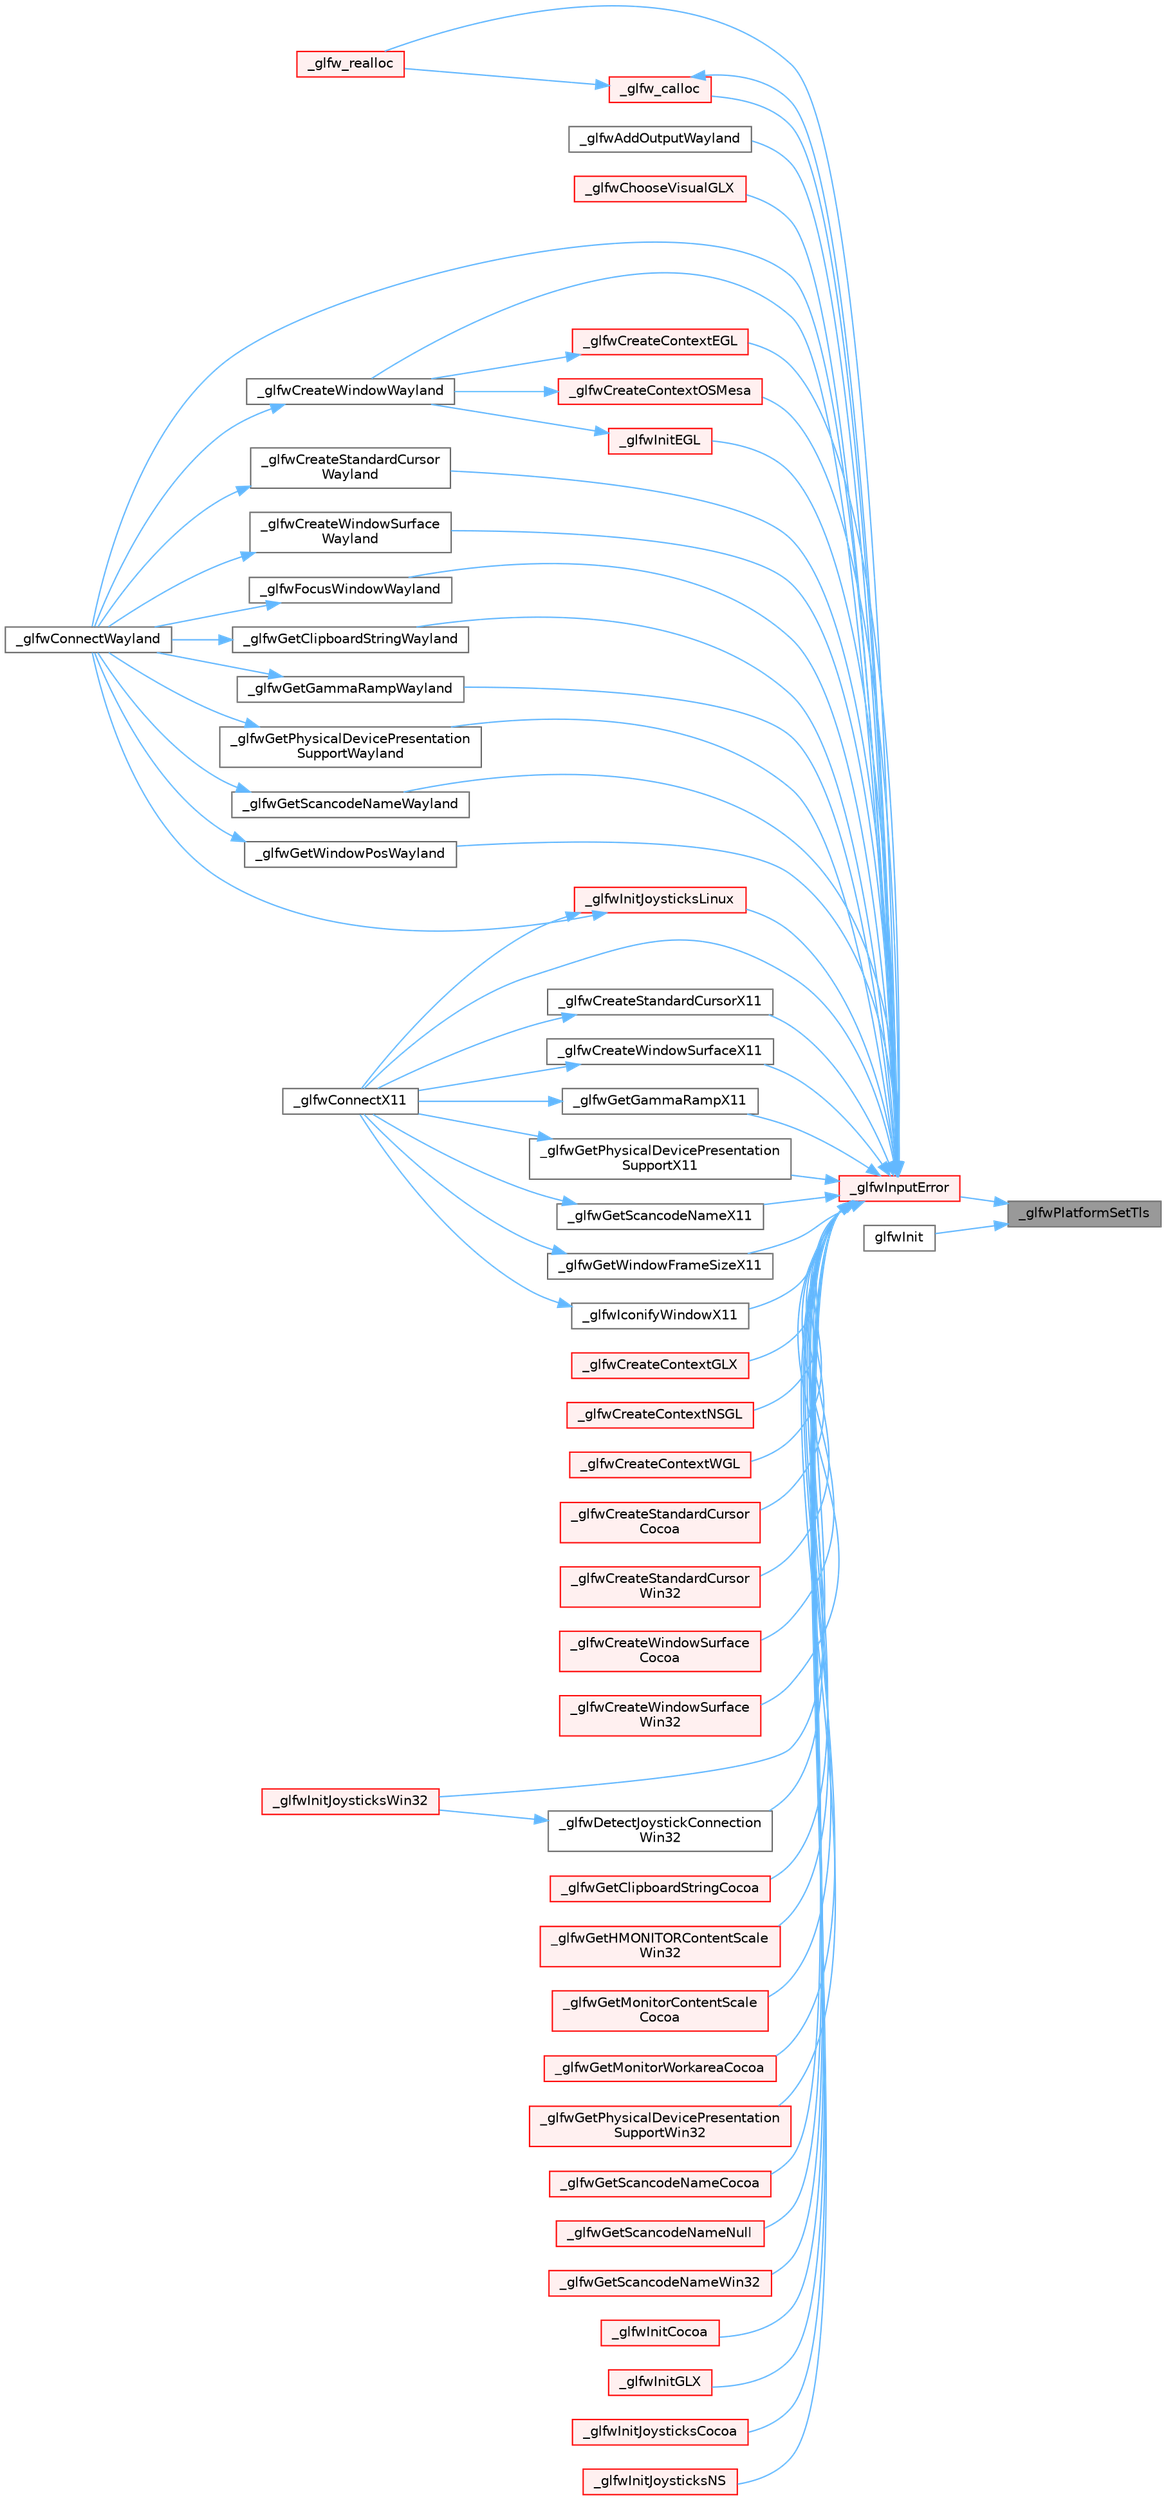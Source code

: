 digraph "_glfwPlatformSetTls"
{
 // LATEX_PDF_SIZE
  bgcolor="transparent";
  edge [fontname=Helvetica,fontsize=10,labelfontname=Helvetica,labelfontsize=10];
  node [fontname=Helvetica,fontsize=10,shape=box,height=0.2,width=0.4];
  rankdir="RL";
  Node1 [id="Node000001",label="_glfwPlatformSetTls",height=0.2,width=0.4,color="gray40", fillcolor="grey60", style="filled", fontcolor="black",tooltip=" "];
  Node1 -> Node2 [id="edge147_Node000001_Node000002",dir="back",color="steelblue1",style="solid",tooltip=" "];
  Node2 [id="Node000002",label="_glfwInputError",height=0.2,width=0.4,color="red", fillcolor="#FFF0F0", style="filled",URL="$_classes_2lib_2external_2glfw_2src_2init_8c.html#a3287b282ec57a4a89127ae51f49f10f5",tooltip=" "];
  Node2 -> Node3 [id="edge148_Node000002_Node000003",dir="back",color="steelblue1",style="solid",tooltip=" "];
  Node3 [id="Node000003",label="_glfw_calloc",height=0.2,width=0.4,color="red", fillcolor="#FFF0F0", style="filled",URL="$_classes_2lib_2external_2glfw_2src_2init_8c.html#a88a6e01ef5c1245a6d2a5e62b02e5678",tooltip=" "];
  Node3 -> Node4 [id="edge149_Node000003_Node000004",dir="back",color="steelblue1",style="solid",tooltip=" "];
  Node4 [id="Node000004",label="_glfw_realloc",height=0.2,width=0.4,color="red", fillcolor="#FFF0F0", style="filled",URL="$_classes_2lib_2external_2glfw_2src_2init_8c.html#a7ee3244d243d5778c712c1b3c98f8bc3",tooltip=" "];
  Node3 -> Node2 [id="edge150_Node000003_Node000002",dir="back",color="steelblue1",style="solid",tooltip=" "];
  Node2 -> Node4 [id="edge151_Node000002_Node000004",dir="back",color="steelblue1",style="solid",tooltip=" "];
  Node2 -> Node54 [id="edge152_Node000002_Node000054",dir="back",color="steelblue1",style="solid",tooltip=" "];
  Node54 [id="Node000054",label="_glfwAddOutputWayland",height=0.2,width=0.4,color="grey40", fillcolor="white", style="filled",URL="$_classes_2lib_2external_2glfw_2src_2wl__monitor_8c.html#a4061b6ec759c796455591e25a0de8c4b",tooltip=" "];
  Node2 -> Node76 [id="edge153_Node000002_Node000076",dir="back",color="steelblue1",style="solid",tooltip=" "];
  Node76 [id="Node000076",label="_glfwChooseVisualGLX",height=0.2,width=0.4,color="red", fillcolor="#FFF0F0", style="filled",URL="$_classes_2lib_2external_2glfw_2src_2glx__context_8c.html#a376899b42c1584c2ff98b70b12fae801",tooltip=" "];
  Node2 -> Node38 [id="edge154_Node000002_Node000038",dir="back",color="steelblue1",style="solid",tooltip=" "];
  Node38 [id="Node000038",label="_glfwConnectWayland",height=0.2,width=0.4,color="grey40", fillcolor="white", style="filled",URL="$_classes_2lib_2external_2glfw_2src_2wl__init_8c.html#aa808bd5a1ba23557d20738142c2066e7",tooltip=" "];
  Node2 -> Node22 [id="edge155_Node000002_Node000022",dir="back",color="steelblue1",style="solid",tooltip=" "];
  Node22 [id="Node000022",label="_glfwConnectX11",height=0.2,width=0.4,color="grey40", fillcolor="white", style="filled",URL="$_classes_2lib_2external_2glfw_2src_2x11__init_8c.html#a3ef34494ec1a6b49e24c3139b0bbdb56",tooltip=" "];
  Node2 -> Node79 [id="edge156_Node000002_Node000079",dir="back",color="steelblue1",style="solid",tooltip=" "];
  Node79 [id="Node000079",label="_glfwCreateContextEGL",height=0.2,width=0.4,color="red", fillcolor="#FFF0F0", style="filled",URL="$_classes_2lib_2external_2glfw_2src_2egl__context_8c.html#adfb1d7aa925810c45a2ef4efc268c2fe",tooltip=" "];
  Node79 -> Node82 [id="edge157_Node000079_Node000082",dir="back",color="steelblue1",style="solid",tooltip=" "];
  Node82 [id="Node000082",label="_glfwCreateWindowWayland",height=0.2,width=0.4,color="grey40", fillcolor="white", style="filled",URL="$lib_2external_2glfw_2src_2wl__window_8c.html#a927415ac08da464823db3cd2ee13a9ad",tooltip=" "];
  Node82 -> Node38 [id="edge158_Node000082_Node000038",dir="back",color="steelblue1",style="solid",tooltip=" "];
  Node2 -> Node85 [id="edge159_Node000002_Node000085",dir="back",color="steelblue1",style="solid",tooltip=" "];
  Node85 [id="Node000085",label="_glfwCreateContextGLX",height=0.2,width=0.4,color="red", fillcolor="#FFF0F0", style="filled",URL="$_classes_2lib_2external_2glfw_2src_2glx__context_8c.html#a1b7c2735d64353ce30240c27c15a149a",tooltip=" "];
  Node2 -> Node86 [id="edge160_Node000002_Node000086",dir="back",color="steelblue1",style="solid",tooltip=" "];
  Node86 [id="Node000086",label="_glfwCreateContextNSGL",height=0.2,width=0.4,color="red", fillcolor="#FFF0F0", style="filled",URL="$_old_2_classes_2lib_2raylib_2src_2external_2glfw_2src_2nsgl__context_8m.html#a4d57514fb92fa2439dfe429183aee6c6",tooltip=" "];
  Node2 -> Node87 [id="edge161_Node000002_Node000087",dir="back",color="steelblue1",style="solid",tooltip=" "];
  Node87 [id="Node000087",label="_glfwCreateContextOSMesa",height=0.2,width=0.4,color="red", fillcolor="#FFF0F0", style="filled",URL="$_old_2_classes_2lib_2raylib_2src_2external_2glfw_2src_2osmesa__context_8c.html#a59950232b3b545e1fa750f6bd7d46201",tooltip=" "];
  Node87 -> Node82 [id="edge162_Node000087_Node000082",dir="back",color="steelblue1",style="solid",tooltip=" "];
  Node2 -> Node88 [id="edge163_Node000002_Node000088",dir="back",color="steelblue1",style="solid",tooltip=" "];
  Node88 [id="Node000088",label="_glfwCreateContextWGL",height=0.2,width=0.4,color="red", fillcolor="#FFF0F0", style="filled",URL="$_classes_2lib_2external_2glfw_2src_2wgl__context_8c.html#a3a91c3b275d47f0fbe923cca11194502",tooltip=" "];
  Node2 -> Node90 [id="edge164_Node000002_Node000090",dir="back",color="steelblue1",style="solid",tooltip=" "];
  Node90 [id="Node000090",label="_glfwCreateStandardCursor\lCocoa",height=0.2,width=0.4,color="red", fillcolor="#FFF0F0", style="filled",URL="$lib_2external_2glfw_2src_2cocoa__window_8m.html#ab69a519bf04e3926133ac07c927c2e53",tooltip=" "];
  Node2 -> Node91 [id="edge165_Node000002_Node000091",dir="back",color="steelblue1",style="solid",tooltip=" "];
  Node91 [id="Node000091",label="_glfwCreateStandardCursor\lWayland",height=0.2,width=0.4,color="grey40", fillcolor="white", style="filled",URL="$lib_2external_2glfw_2src_2wl__window_8c.html#a41bb23ed531a3ea9ebe97973d2aedd63",tooltip=" "];
  Node91 -> Node38 [id="edge166_Node000091_Node000038",dir="back",color="steelblue1",style="solid",tooltip=" "];
  Node2 -> Node92 [id="edge167_Node000002_Node000092",dir="back",color="steelblue1",style="solid",tooltip=" "];
  Node92 [id="Node000092",label="_glfwCreateStandardCursor\lWin32",height=0.2,width=0.4,color="red", fillcolor="#FFF0F0", style="filled",URL="$lib_2external_2glfw_2src_2win32__window_8c.html#a9ed95aac8c2f6809f5400c8af402ffb7",tooltip=" "];
  Node2 -> Node93 [id="edge168_Node000002_Node000093",dir="back",color="steelblue1",style="solid",tooltip=" "];
  Node93 [id="Node000093",label="_glfwCreateStandardCursorX11",height=0.2,width=0.4,color="grey40", fillcolor="white", style="filled",URL="$lib_2external_2glfw_2src_2x11__window_8c.html#a8cbee1fb56cb85db3fb4b1396078ba68",tooltip=" "];
  Node93 -> Node22 [id="edge169_Node000093_Node000022",dir="back",color="steelblue1",style="solid",tooltip=" "];
  Node2 -> Node94 [id="edge170_Node000002_Node000094",dir="back",color="steelblue1",style="solid",tooltip=" "];
  Node94 [id="Node000094",label="_glfwCreateWindowSurface\lCocoa",height=0.2,width=0.4,color="red", fillcolor="#FFF0F0", style="filled",URL="$lib_2external_2glfw_2src_2cocoa__window_8m.html#a6e29d0331970e66436da6fa466b8d411",tooltip=" "];
  Node2 -> Node95 [id="edge171_Node000002_Node000095",dir="back",color="steelblue1",style="solid",tooltip=" "];
  Node95 [id="Node000095",label="_glfwCreateWindowSurface\lWayland",height=0.2,width=0.4,color="grey40", fillcolor="white", style="filled",URL="$lib_2external_2glfw_2src_2wl__window_8c.html#a88b24d7cb3bc64abfc826fd23cf17ad4",tooltip=" "];
  Node95 -> Node38 [id="edge172_Node000095_Node000038",dir="back",color="steelblue1",style="solid",tooltip=" "];
  Node2 -> Node96 [id="edge173_Node000002_Node000096",dir="back",color="steelblue1",style="solid",tooltip=" "];
  Node96 [id="Node000096",label="_glfwCreateWindowSurface\lWin32",height=0.2,width=0.4,color="red", fillcolor="#FFF0F0", style="filled",URL="$lib_2external_2glfw_2src_2win32__window_8c.html#ae332c39d7d375053b5c56d340fb8acd9",tooltip=" "];
  Node2 -> Node97 [id="edge174_Node000002_Node000097",dir="back",color="steelblue1",style="solid",tooltip=" "];
  Node97 [id="Node000097",label="_glfwCreateWindowSurfaceX11",height=0.2,width=0.4,color="grey40", fillcolor="white", style="filled",URL="$lib_2external_2glfw_2src_2x11__window_8c.html#a2990030f2d239a43e2b59b4498873233",tooltip=" "];
  Node97 -> Node22 [id="edge175_Node000097_Node000022",dir="back",color="steelblue1",style="solid",tooltip=" "];
  Node2 -> Node82 [id="edge176_Node000002_Node000082",dir="back",color="steelblue1",style="solid",tooltip=" "];
  Node2 -> Node51 [id="edge177_Node000002_Node000051",dir="back",color="steelblue1",style="solid",tooltip=" "];
  Node51 [id="Node000051",label="_glfwDetectJoystickConnection\lWin32",height=0.2,width=0.4,color="grey40", fillcolor="white", style="filled",URL="$_classes_2lib_2external_2glfw_2src_2win32__joystick_8c.html#a58cafa45ca625cc01aee93124c190b13",tooltip=" "];
  Node51 -> Node52 [id="edge178_Node000051_Node000052",dir="back",color="steelblue1",style="solid",tooltip=" "];
  Node52 [id="Node000052",label="_glfwInitJoysticksWin32",height=0.2,width=0.4,color="red", fillcolor="#FFF0F0", style="filled",URL="$_classes_2lib_2external_2glfw_2src_2win32__joystick_8c.html#a3e920595135793177be13d7ad39d20b7",tooltip=" "];
  Node2 -> Node98 [id="edge179_Node000002_Node000098",dir="back",color="steelblue1",style="solid",tooltip=" "];
  Node98 [id="Node000098",label="_glfwFocusWindowWayland",height=0.2,width=0.4,color="grey40", fillcolor="white", style="filled",URL="$lib_2external_2glfw_2src_2wl__window_8c.html#a29aeccafd183ea2e1f5bab9a44ad6122",tooltip=" "];
  Node98 -> Node38 [id="edge180_Node000098_Node000038",dir="back",color="steelblue1",style="solid",tooltip=" "];
  Node2 -> Node30 [id="edge181_Node000002_Node000030",dir="back",color="steelblue1",style="solid",tooltip=" "];
  Node30 [id="Node000030",label="_glfwGetClipboardStringCocoa",height=0.2,width=0.4,color="red", fillcolor="#FFF0F0", style="filled",URL="$lib_2external_2glfw_2src_2cocoa__window_8m.html#a4a740ca9c153b3ff9b1552bfb982571e",tooltip=" "];
  Node2 -> Node99 [id="edge182_Node000002_Node000099",dir="back",color="steelblue1",style="solid",tooltip=" "];
  Node99 [id="Node000099",label="_glfwGetClipboardStringWayland",height=0.2,width=0.4,color="grey40", fillcolor="white", style="filled",URL="$lib_2external_2glfw_2src_2wl__window_8c.html#a025154d864120cb477aab22f49006320",tooltip=" "];
  Node99 -> Node38 [id="edge183_Node000099_Node000038",dir="back",color="steelblue1",style="solid",tooltip=" "];
  Node2 -> Node100 [id="edge184_Node000002_Node000100",dir="back",color="steelblue1",style="solid",tooltip=" "];
  Node100 [id="Node000100",label="_glfwGetGammaRampWayland",height=0.2,width=0.4,color="grey40", fillcolor="white", style="filled",URL="$_classes_2lib_2external_2glfw_2src_2wl__monitor_8c.html#a70e276054b29b00bb118f4261643c428",tooltip=" "];
  Node100 -> Node38 [id="edge185_Node000100_Node000038",dir="back",color="steelblue1",style="solid",tooltip=" "];
  Node2 -> Node46 [id="edge186_Node000002_Node000046",dir="back",color="steelblue1",style="solid",tooltip=" "];
  Node46 [id="Node000046",label="_glfwGetGammaRampX11",height=0.2,width=0.4,color="grey40", fillcolor="white", style="filled",URL="$_classes_2lib_2external_2glfw_2src_2x11__monitor_8c.html#ad0cdfa6cb50ed204c90f2094cae885f0",tooltip=" "];
  Node46 -> Node22 [id="edge187_Node000046_Node000022",dir="back",color="steelblue1",style="solid",tooltip=" "];
  Node2 -> Node101 [id="edge188_Node000002_Node000101",dir="back",color="steelblue1",style="solid",tooltip=" "];
  Node101 [id="Node000101",label="_glfwGetHMONITORContentScale\lWin32",height=0.2,width=0.4,color="red", fillcolor="#FFF0F0", style="filled",URL="$_classes_2lib_2external_2glfw_2src_2win32__monitor_8c.html#a666ce7b96d7717b71d8086be7b4e9fb3",tooltip=" "];
  Node2 -> Node106 [id="edge189_Node000002_Node000106",dir="back",color="steelblue1",style="solid",tooltip=" "];
  Node106 [id="Node000106",label="_glfwGetMonitorContentScale\lCocoa",height=0.2,width=0.4,color="red", fillcolor="#FFF0F0", style="filled",URL="$_classes_2lib_2external_2glfw_2src_2cocoa__monitor_8m.html#a10c59c9ca1e99d2970311eba1cd1fd59",tooltip=" "];
  Node2 -> Node107 [id="edge190_Node000002_Node000107",dir="back",color="steelblue1",style="solid",tooltip=" "];
  Node107 [id="Node000107",label="_glfwGetMonitorWorkareaCocoa",height=0.2,width=0.4,color="red", fillcolor="#FFF0F0", style="filled",URL="$_classes_2lib_2external_2glfw_2src_2cocoa__monitor_8m.html#a03d496951d90707a601f4bd749ba1c4a",tooltip=" "];
  Node2 -> Node108 [id="edge191_Node000002_Node000108",dir="back",color="steelblue1",style="solid",tooltip=" "];
  Node108 [id="Node000108",label="_glfwGetPhysicalDevicePresentation\lSupportWayland",height=0.2,width=0.4,color="grey40", fillcolor="white", style="filled",URL="$lib_2external_2glfw_2src_2wl__window_8c.html#a3d86a9811f95277afee0a9e5385d1234",tooltip=" "];
  Node108 -> Node38 [id="edge192_Node000108_Node000038",dir="back",color="steelblue1",style="solid",tooltip=" "];
  Node2 -> Node109 [id="edge193_Node000002_Node000109",dir="back",color="steelblue1",style="solid",tooltip=" "];
  Node109 [id="Node000109",label="_glfwGetPhysicalDevicePresentation\lSupportWin32",height=0.2,width=0.4,color="red", fillcolor="#FFF0F0", style="filled",URL="$lib_2external_2glfw_2src_2win32__window_8c.html#a1494c89bcd62a3c808939a4896d67cd9",tooltip=" "];
  Node2 -> Node110 [id="edge194_Node000002_Node000110",dir="back",color="steelblue1",style="solid",tooltip=" "];
  Node110 [id="Node000110",label="_glfwGetPhysicalDevicePresentation\lSupportX11",height=0.2,width=0.4,color="grey40", fillcolor="white", style="filled",URL="$lib_2external_2glfw_2src_2x11__window_8c.html#a853e50e8c586c72a447ff5d407081c0b",tooltip=" "];
  Node110 -> Node22 [id="edge195_Node000110_Node000022",dir="back",color="steelblue1",style="solid",tooltip=" "];
  Node2 -> Node111 [id="edge196_Node000002_Node000111",dir="back",color="steelblue1",style="solid",tooltip=" "];
  Node111 [id="Node000111",label="_glfwGetScancodeNameCocoa",height=0.2,width=0.4,color="red", fillcolor="#FFF0F0", style="filled",URL="$lib_2external_2glfw_2src_2cocoa__window_8m.html#a7a0b8d89ae92cfa4155a09f3af77bf62",tooltip=" "];
  Node2 -> Node112 [id="edge197_Node000002_Node000112",dir="back",color="steelblue1",style="solid",tooltip=" "];
  Node112 [id="Node000112",label="_glfwGetScancodeNameNull",height=0.2,width=0.4,color="red", fillcolor="#FFF0F0", style="filled",URL="$lib_2external_2glfw_2src_2null__window_8c.html#a3741393cbf40e0218e74c5c7cd3fed1c",tooltip=" "];
  Node2 -> Node113 [id="edge198_Node000002_Node000113",dir="back",color="steelblue1",style="solid",tooltip=" "];
  Node113 [id="Node000113",label="_glfwGetScancodeNameWayland",height=0.2,width=0.4,color="grey40", fillcolor="white", style="filled",URL="$lib_2external_2glfw_2src_2wl__window_8c.html#aaed25103e4cc8c776024035978f9e436",tooltip=" "];
  Node113 -> Node38 [id="edge199_Node000113_Node000038",dir="back",color="steelblue1",style="solid",tooltip=" "];
  Node2 -> Node114 [id="edge200_Node000002_Node000114",dir="back",color="steelblue1",style="solid",tooltip=" "];
  Node114 [id="Node000114",label="_glfwGetScancodeNameWin32",height=0.2,width=0.4,color="red", fillcolor="#FFF0F0", style="filled",URL="$lib_2external_2glfw_2src_2win32__window_8c.html#a2a937fd0664182b809741ab2924fc4fa",tooltip=" "];
  Node2 -> Node115 [id="edge201_Node000002_Node000115",dir="back",color="steelblue1",style="solid",tooltip=" "];
  Node115 [id="Node000115",label="_glfwGetScancodeNameX11",height=0.2,width=0.4,color="grey40", fillcolor="white", style="filled",URL="$lib_2external_2glfw_2src_2x11__window_8c.html#a7edbff336006d01dc97665562d468464",tooltip=" "];
  Node115 -> Node22 [id="edge202_Node000115_Node000022",dir="back",color="steelblue1",style="solid",tooltip=" "];
  Node2 -> Node116 [id="edge203_Node000002_Node000116",dir="back",color="steelblue1",style="solid",tooltip=" "];
  Node116 [id="Node000116",label="_glfwGetWindowFrameSizeX11",height=0.2,width=0.4,color="grey40", fillcolor="white", style="filled",URL="$lib_2external_2glfw_2src_2x11__window_8c.html#a1532ddd05367af8b6cd22cacc00a502b",tooltip=" "];
  Node116 -> Node22 [id="edge204_Node000116_Node000022",dir="back",color="steelblue1",style="solid",tooltip=" "];
  Node2 -> Node117 [id="edge205_Node000002_Node000117",dir="back",color="steelblue1",style="solid",tooltip=" "];
  Node117 [id="Node000117",label="_glfwGetWindowPosWayland",height=0.2,width=0.4,color="grey40", fillcolor="white", style="filled",URL="$lib_2external_2glfw_2src_2wl__window_8c.html#a325fef5dd107caef5a4620ec0e5ee9bd",tooltip=" "];
  Node117 -> Node38 [id="edge206_Node000117_Node000038",dir="back",color="steelblue1",style="solid",tooltip=" "];
  Node2 -> Node118 [id="edge207_Node000002_Node000118",dir="back",color="steelblue1",style="solid",tooltip=" "];
  Node118 [id="Node000118",label="_glfwIconifyWindowX11",height=0.2,width=0.4,color="grey40", fillcolor="white", style="filled",URL="$lib_2external_2glfw_2src_2x11__window_8c.html#a8eb859342ad26e24f158b62bb4f4f936",tooltip=" "];
  Node118 -> Node22 [id="edge208_Node000118_Node000022",dir="back",color="steelblue1",style="solid",tooltip=" "];
  Node2 -> Node9 [id="edge209_Node000002_Node000009",dir="back",color="steelblue1",style="solid",tooltip=" "];
  Node9 [id="Node000009",label="_glfwInitCocoa",height=0.2,width=0.4,color="red", fillcolor="#FFF0F0", style="filled",URL="$_classes_2lib_2external_2glfw_2src_2cocoa__init_8m.html#a885d16bf2cdbffb8b7e8c96158a574e0",tooltip=" "];
  Node2 -> Node119 [id="edge210_Node000002_Node000119",dir="back",color="steelblue1",style="solid",tooltip=" "];
  Node119 [id="Node000119",label="_glfwInitEGL",height=0.2,width=0.4,color="red", fillcolor="#FFF0F0", style="filled",URL="$_classes_2lib_2external_2glfw_2src_2egl__context_8c.html#ad83def5c7af30c3bfcc9371712ba96ac",tooltip=" "];
  Node119 -> Node82 [id="edge211_Node000119_Node000082",dir="back",color="steelblue1",style="solid",tooltip=" "];
  Node2 -> Node120 [id="edge212_Node000002_Node000120",dir="back",color="steelblue1",style="solid",tooltip=" "];
  Node120 [id="Node000120",label="_glfwInitGLX",height=0.2,width=0.4,color="red", fillcolor="#FFF0F0", style="filled",URL="$_classes_2lib_2external_2glfw_2src_2glx__context_8c.html#aa09f3a63c501002a611c7bf6953207fa",tooltip=" "];
  Node2 -> Node121 [id="edge213_Node000002_Node000121",dir="back",color="steelblue1",style="solid",tooltip=" "];
  Node121 [id="Node000121",label="_glfwInitJoysticksCocoa",height=0.2,width=0.4,color="red", fillcolor="#FFF0F0", style="filled",URL="$lib_2external_2glfw_2src_2cocoa__joystick_8m.html#ac8c394752f844948b4582ee0d04106d3",tooltip=" "];
  Node2 -> Node122 [id="edge214_Node000002_Node000122",dir="back",color="steelblue1",style="solid",tooltip=" "];
  Node122 [id="Node000122",label="_glfwInitJoysticksLinux",height=0.2,width=0.4,color="red", fillcolor="#FFF0F0", style="filled",URL="$_classes_2lib_2external_2glfw_2src_2linux__joystick_8c.html#a17dc11e9772c08f5afdbe17d6830a8f5",tooltip=" "];
  Node122 -> Node38 [id="edge215_Node000122_Node000038",dir="back",color="steelblue1",style="solid",tooltip=" "];
  Node122 -> Node22 [id="edge216_Node000122_Node000022",dir="back",color="steelblue1",style="solid",tooltip=" "];
  Node2 -> Node124 [id="edge217_Node000002_Node000124",dir="back",color="steelblue1",style="solid",tooltip=" "];
  Node124 [id="Node000124",label="_glfwInitJoysticksNS",height=0.2,width=0.4,color="red", fillcolor="#FFF0F0", style="filled",URL="$_old_2_classes_2lib_2raylib_2src_2external_2glfw_2src_2cocoa__joystick_8m.html#ac7ecf0f3b0bc7553b98d4f4952413a02",tooltip=" "];
  Node2 -> Node52 [id="edge218_Node000002_Node000052",dir="back",color="steelblue1",style="solid",tooltip=" "];
  Node1 -> Node13 [id="edge219_Node000001_Node000013",dir="back",color="steelblue1",style="solid",tooltip=" "];
  Node13 [id="Node000013",label="glfwInit",height=0.2,width=0.4,color="grey40", fillcolor="white", style="filled",URL="$group__init.html#gab41771f0215a2e0afb4cf1cf98082d40",tooltip="Initializes the GLFW library."];
}
